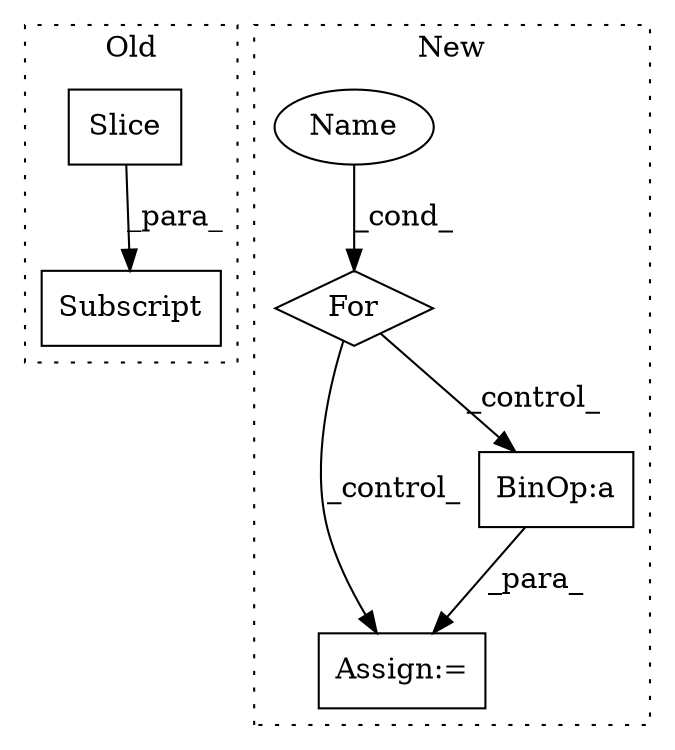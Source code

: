 digraph G {
subgraph cluster0 {
1 [label="Slice" a="80" s="2456" l="1" shape="box"];
6 [label="Subscript" a="63" s="2435,0" l="33,0" shape="box"];
label = "Old";
style="dotted";
}
subgraph cluster1 {
2 [label="For" a="107" s="5136,5167" l="4,14" shape="diamond"];
3 [label="Name" a="87" s="5140" l="1" shape="ellipse"];
4 [label="Assign:=" a="68" s="5441" l="3" shape="box"];
5 [label="BinOp:a" a="82" s="5248" l="3" shape="box"];
label = "New";
style="dotted";
}
1 -> 6 [label="_para_"];
2 -> 5 [label="_control_"];
2 -> 4 [label="_control_"];
3 -> 2 [label="_cond_"];
5 -> 4 [label="_para_"];
}